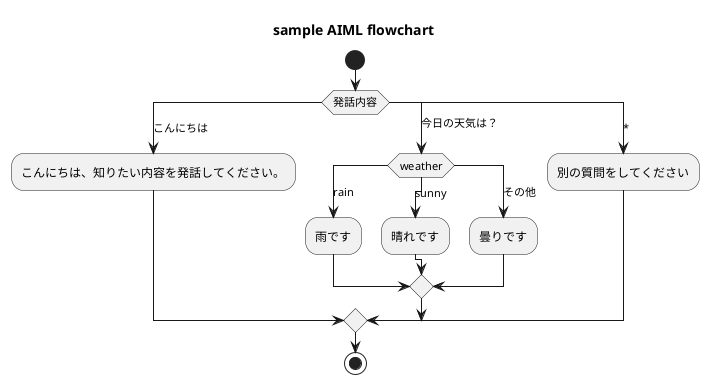 @startuml
title sample AIML flowchart
start
switch (発話内容)
case (こんにちは)   
  :こんにちは、知りたい内容を発話してください。;
case (今日の天気は？)
  switch (weather)
  case (rain)
    :雨です;
  case (sunny)
    :晴れです;
  case (その他)
    :曇りです;
   endswitch
case (*)
  :別の質問をしてください;
endswitch 
stop
@enduml